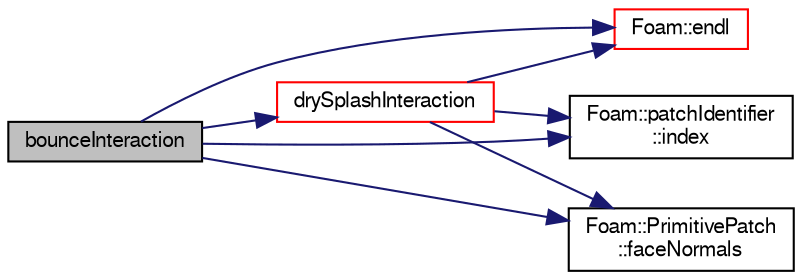 digraph "bounceInteraction"
{
  bgcolor="transparent";
  edge [fontname="FreeSans",fontsize="10",labelfontname="FreeSans",labelfontsize="10"];
  node [fontname="FreeSans",fontsize="10",shape=record];
  rankdir="LR";
  Node801 [label="bounceInteraction",height=0.2,width=0.4,color="black", fillcolor="grey75", style="filled", fontcolor="black"];
  Node801 -> Node802 [color="midnightblue",fontsize="10",style="solid",fontname="FreeSans"];
  Node802 [label="drySplashInteraction",height=0.2,width=0.4,color="red",URL="$a24374.html#ad2f91fc11f5d03f2d85655bc69bdb8b8",tooltip="Parcel interaction with dry surface. "];
  Node802 -> Node803 [color="midnightblue",fontsize="10",style="solid",fontname="FreeSans"];
  Node803 [label="Foam::endl",height=0.2,width=0.4,color="red",URL="$a21124.html#a2db8fe02a0d3909e9351bb4275b23ce4",tooltip="Add newline and flush stream. "];
  Node802 -> Node805 [color="midnightblue",fontsize="10",style="solid",fontname="FreeSans"];
  Node805 [label="Foam::patchIdentifier\l::index",height=0.2,width=0.4,color="black",URL="$a27122.html#a4a438520bb14406481732edc13c119c7",tooltip="Return the index of this patch in the boundaryMesh. "];
  Node802 -> Node806 [color="midnightblue",fontsize="10",style="solid",fontname="FreeSans"];
  Node806 [label="Foam::PrimitivePatch\l::faceNormals",height=0.2,width=0.4,color="black",URL="$a27538.html#ad96a54bba336ea57f59f0da350d3c265",tooltip="Return face normals for patch. "];
  Node801 -> Node803 [color="midnightblue",fontsize="10",style="solid",fontname="FreeSans"];
  Node801 -> Node806 [color="midnightblue",fontsize="10",style="solid",fontname="FreeSans"];
  Node801 -> Node805 [color="midnightblue",fontsize="10",style="solid",fontname="FreeSans"];
}
